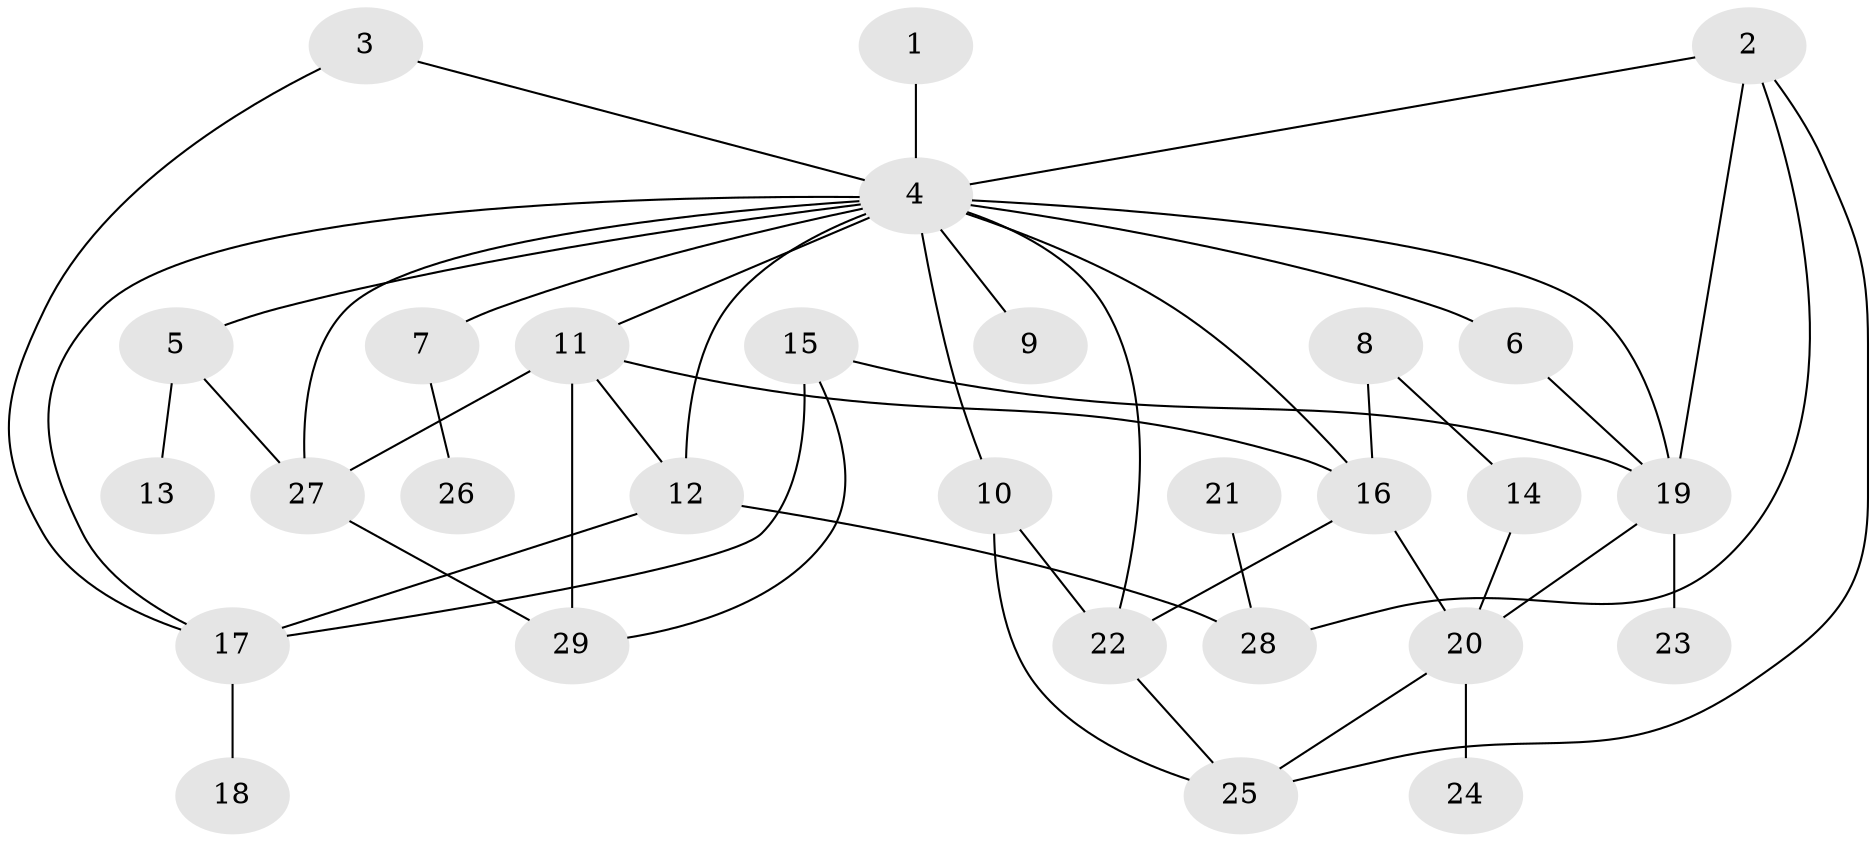 // original degree distribution, {3: 0.25862068965517243, 7: 0.017241379310344827, 9: 0.017241379310344827, 4: 0.1724137931034483, 5: 0.06896551724137931, 1: 0.25862068965517243, 2: 0.20689655172413793}
// Generated by graph-tools (version 1.1) at 2025/25/03/09/25 03:25:34]
// undirected, 29 vertices, 47 edges
graph export_dot {
graph [start="1"]
  node [color=gray90,style=filled];
  1;
  2;
  3;
  4;
  5;
  6;
  7;
  8;
  9;
  10;
  11;
  12;
  13;
  14;
  15;
  16;
  17;
  18;
  19;
  20;
  21;
  22;
  23;
  24;
  25;
  26;
  27;
  28;
  29;
  1 -- 4 [weight=1.0];
  2 -- 4 [weight=1.0];
  2 -- 19 [weight=1.0];
  2 -- 25 [weight=1.0];
  2 -- 28 [weight=1.0];
  3 -- 4 [weight=1.0];
  3 -- 17 [weight=1.0];
  4 -- 5 [weight=1.0];
  4 -- 6 [weight=1.0];
  4 -- 7 [weight=1.0];
  4 -- 9 [weight=1.0];
  4 -- 10 [weight=1.0];
  4 -- 11 [weight=1.0];
  4 -- 12 [weight=2.0];
  4 -- 16 [weight=2.0];
  4 -- 17 [weight=1.0];
  4 -- 19 [weight=2.0];
  4 -- 22 [weight=1.0];
  4 -- 27 [weight=1.0];
  5 -- 13 [weight=2.0];
  5 -- 27 [weight=1.0];
  6 -- 19 [weight=1.0];
  7 -- 26 [weight=1.0];
  8 -- 14 [weight=1.0];
  8 -- 16 [weight=1.0];
  10 -- 22 [weight=1.0];
  10 -- 25 [weight=1.0];
  11 -- 12 [weight=1.0];
  11 -- 16 [weight=1.0];
  11 -- 27 [weight=1.0];
  11 -- 29 [weight=1.0];
  12 -- 17 [weight=1.0];
  12 -- 28 [weight=1.0];
  14 -- 20 [weight=1.0];
  15 -- 17 [weight=1.0];
  15 -- 19 [weight=1.0];
  15 -- 29 [weight=1.0];
  16 -- 20 [weight=1.0];
  16 -- 22 [weight=1.0];
  17 -- 18 [weight=1.0];
  19 -- 20 [weight=1.0];
  19 -- 23 [weight=1.0];
  20 -- 24 [weight=1.0];
  20 -- 25 [weight=1.0];
  21 -- 28 [weight=1.0];
  22 -- 25 [weight=1.0];
  27 -- 29 [weight=1.0];
}
